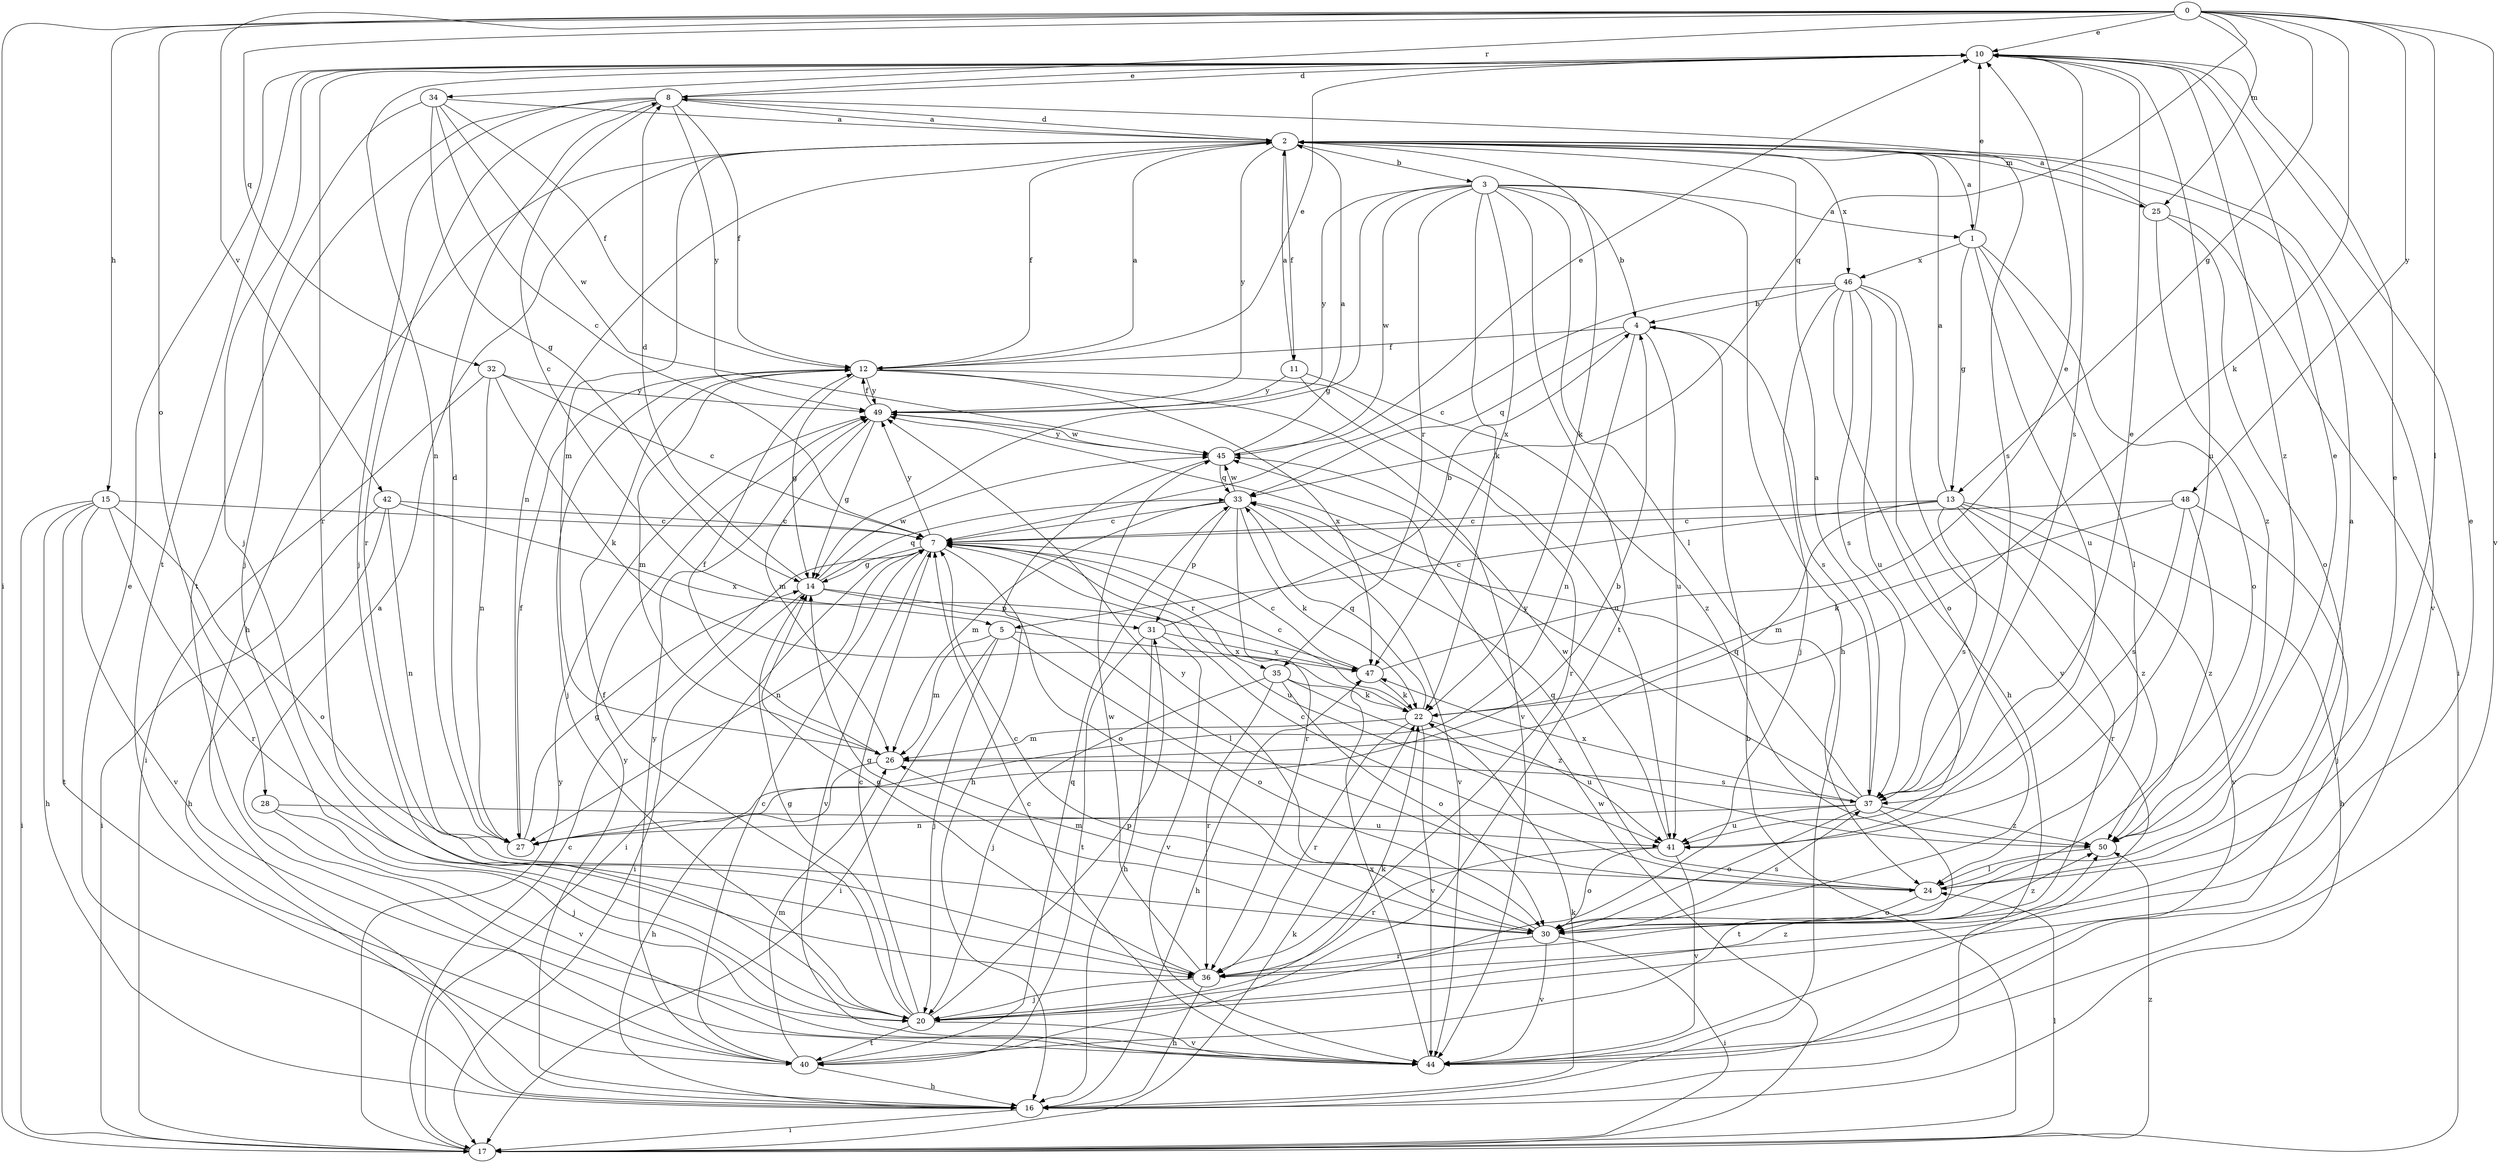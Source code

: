 strict digraph  {
0;
1;
2;
3;
4;
5;
7;
8;
10;
11;
12;
13;
14;
15;
16;
17;
20;
22;
24;
25;
26;
27;
28;
30;
31;
32;
33;
34;
35;
36;
37;
40;
41;
42;
44;
45;
46;
47;
48;
49;
50;
0 -> 10  [label=e];
0 -> 13  [label=g];
0 -> 15  [label=h];
0 -> 17  [label=i];
0 -> 22  [label=k];
0 -> 24  [label=l];
0 -> 25  [label=m];
0 -> 28  [label=o];
0 -> 32  [label=q];
0 -> 33  [label=q];
0 -> 34  [label=r];
0 -> 42  [label=v];
0 -> 44  [label=v];
0 -> 48  [label=y];
1 -> 10  [label=e];
1 -> 13  [label=g];
1 -> 24  [label=l];
1 -> 30  [label=o];
1 -> 41  [label=u];
1 -> 46  [label=x];
2 -> 1  [label=a];
2 -> 3  [label=b];
2 -> 8  [label=d];
2 -> 11  [label=f];
2 -> 12  [label=f];
2 -> 16  [label=h];
2 -> 22  [label=k];
2 -> 25  [label=m];
2 -> 26  [label=m];
2 -> 27  [label=n];
2 -> 44  [label=v];
2 -> 46  [label=x];
2 -> 49  [label=y];
3 -> 1  [label=a];
3 -> 4  [label=b];
3 -> 14  [label=g];
3 -> 16  [label=h];
3 -> 22  [label=k];
3 -> 24  [label=l];
3 -> 35  [label=r];
3 -> 40  [label=t];
3 -> 45  [label=w];
3 -> 47  [label=x];
3 -> 49  [label=y];
4 -> 12  [label=f];
4 -> 27  [label=n];
4 -> 33  [label=q];
4 -> 37  [label=s];
4 -> 41  [label=u];
5 -> 17  [label=i];
5 -> 20  [label=j];
5 -> 26  [label=m];
5 -> 30  [label=o];
5 -> 47  [label=x];
7 -> 14  [label=g];
7 -> 17  [label=i];
7 -> 27  [label=n];
7 -> 30  [label=o];
7 -> 35  [label=r];
7 -> 41  [label=u];
7 -> 44  [label=v];
7 -> 49  [label=y];
8 -> 2  [label=a];
8 -> 5  [label=c];
8 -> 10  [label=e];
8 -> 12  [label=f];
8 -> 20  [label=j];
8 -> 36  [label=r];
8 -> 37  [label=s];
8 -> 40  [label=t];
8 -> 49  [label=y];
10 -> 8  [label=d];
10 -> 20  [label=j];
10 -> 27  [label=n];
10 -> 36  [label=r];
10 -> 37  [label=s];
10 -> 40  [label=t];
10 -> 41  [label=u];
10 -> 50  [label=z];
11 -> 2  [label=a];
11 -> 36  [label=r];
11 -> 49  [label=y];
11 -> 50  [label=z];
12 -> 2  [label=a];
12 -> 10  [label=e];
12 -> 14  [label=g];
12 -> 20  [label=j];
12 -> 26  [label=m];
12 -> 41  [label=u];
12 -> 44  [label=v];
12 -> 47  [label=x];
12 -> 49  [label=y];
13 -> 2  [label=a];
13 -> 5  [label=c];
13 -> 7  [label=c];
13 -> 16  [label=h];
13 -> 26  [label=m];
13 -> 36  [label=r];
13 -> 37  [label=s];
13 -> 44  [label=v];
13 -> 50  [label=z];
14 -> 8  [label=d];
14 -> 17  [label=i];
14 -> 24  [label=l];
14 -> 31  [label=p];
14 -> 33  [label=q];
14 -> 45  [label=w];
15 -> 7  [label=c];
15 -> 16  [label=h];
15 -> 17  [label=i];
15 -> 30  [label=o];
15 -> 36  [label=r];
15 -> 40  [label=t];
15 -> 44  [label=v];
16 -> 10  [label=e];
16 -> 17  [label=i];
16 -> 22  [label=k];
16 -> 49  [label=y];
17 -> 4  [label=b];
17 -> 7  [label=c];
17 -> 22  [label=k];
17 -> 24  [label=l];
17 -> 45  [label=w];
17 -> 49  [label=y];
17 -> 50  [label=z];
20 -> 7  [label=c];
20 -> 12  [label=f];
20 -> 14  [label=g];
20 -> 22  [label=k];
20 -> 31  [label=p];
20 -> 40  [label=t];
20 -> 44  [label=v];
20 -> 50  [label=z];
22 -> 7  [label=c];
22 -> 26  [label=m];
22 -> 33  [label=q];
22 -> 36  [label=r];
22 -> 41  [label=u];
22 -> 44  [label=v];
24 -> 2  [label=a];
24 -> 7  [label=c];
24 -> 10  [label=e];
24 -> 26  [label=m];
24 -> 30  [label=o];
24 -> 33  [label=q];
25 -> 2  [label=a];
25 -> 17  [label=i];
25 -> 30  [label=o];
25 -> 50  [label=z];
26 -> 12  [label=f];
26 -> 16  [label=h];
26 -> 37  [label=s];
27 -> 4  [label=b];
27 -> 8  [label=d];
27 -> 12  [label=f];
27 -> 14  [label=g];
28 -> 20  [label=j];
28 -> 41  [label=u];
28 -> 44  [label=v];
30 -> 7  [label=c];
30 -> 14  [label=g];
30 -> 17  [label=i];
30 -> 36  [label=r];
30 -> 37  [label=s];
30 -> 44  [label=v];
30 -> 49  [label=y];
30 -> 50  [label=z];
31 -> 4  [label=b];
31 -> 16  [label=h];
31 -> 40  [label=t];
31 -> 44  [label=v];
31 -> 47  [label=x];
32 -> 7  [label=c];
32 -> 17  [label=i];
32 -> 22  [label=k];
32 -> 27  [label=n];
32 -> 49  [label=y];
33 -> 7  [label=c];
33 -> 22  [label=k];
33 -> 26  [label=m];
33 -> 31  [label=p];
33 -> 36  [label=r];
33 -> 44  [label=v];
33 -> 45  [label=w];
34 -> 2  [label=a];
34 -> 7  [label=c];
34 -> 12  [label=f];
34 -> 14  [label=g];
34 -> 20  [label=j];
34 -> 45  [label=w];
35 -> 20  [label=j];
35 -> 22  [label=k];
35 -> 30  [label=o];
35 -> 36  [label=r];
35 -> 50  [label=z];
36 -> 10  [label=e];
36 -> 14  [label=g];
36 -> 16  [label=h];
36 -> 20  [label=j];
36 -> 45  [label=w];
37 -> 2  [label=a];
37 -> 10  [label=e];
37 -> 27  [label=n];
37 -> 30  [label=o];
37 -> 33  [label=q];
37 -> 40  [label=t];
37 -> 41  [label=u];
37 -> 47  [label=x];
37 -> 49  [label=y];
37 -> 50  [label=z];
40 -> 7  [label=c];
40 -> 16  [label=h];
40 -> 26  [label=m];
40 -> 33  [label=q];
40 -> 49  [label=y];
41 -> 30  [label=o];
41 -> 36  [label=r];
41 -> 44  [label=v];
41 -> 45  [label=w];
42 -> 7  [label=c];
42 -> 16  [label=h];
42 -> 17  [label=i];
42 -> 27  [label=n];
42 -> 47  [label=x];
44 -> 2  [label=a];
44 -> 7  [label=c];
44 -> 47  [label=x];
45 -> 2  [label=a];
45 -> 10  [label=e];
45 -> 16  [label=h];
45 -> 33  [label=q];
45 -> 49  [label=y];
46 -> 4  [label=b];
46 -> 7  [label=c];
46 -> 16  [label=h];
46 -> 20  [label=j];
46 -> 30  [label=o];
46 -> 37  [label=s];
46 -> 41  [label=u];
46 -> 44  [label=v];
47 -> 7  [label=c];
47 -> 10  [label=e];
47 -> 16  [label=h];
47 -> 22  [label=k];
48 -> 7  [label=c];
48 -> 20  [label=j];
48 -> 22  [label=k];
48 -> 37  [label=s];
48 -> 50  [label=z];
49 -> 12  [label=f];
49 -> 14  [label=g];
49 -> 26  [label=m];
49 -> 45  [label=w];
50 -> 10  [label=e];
50 -> 24  [label=l];
}
